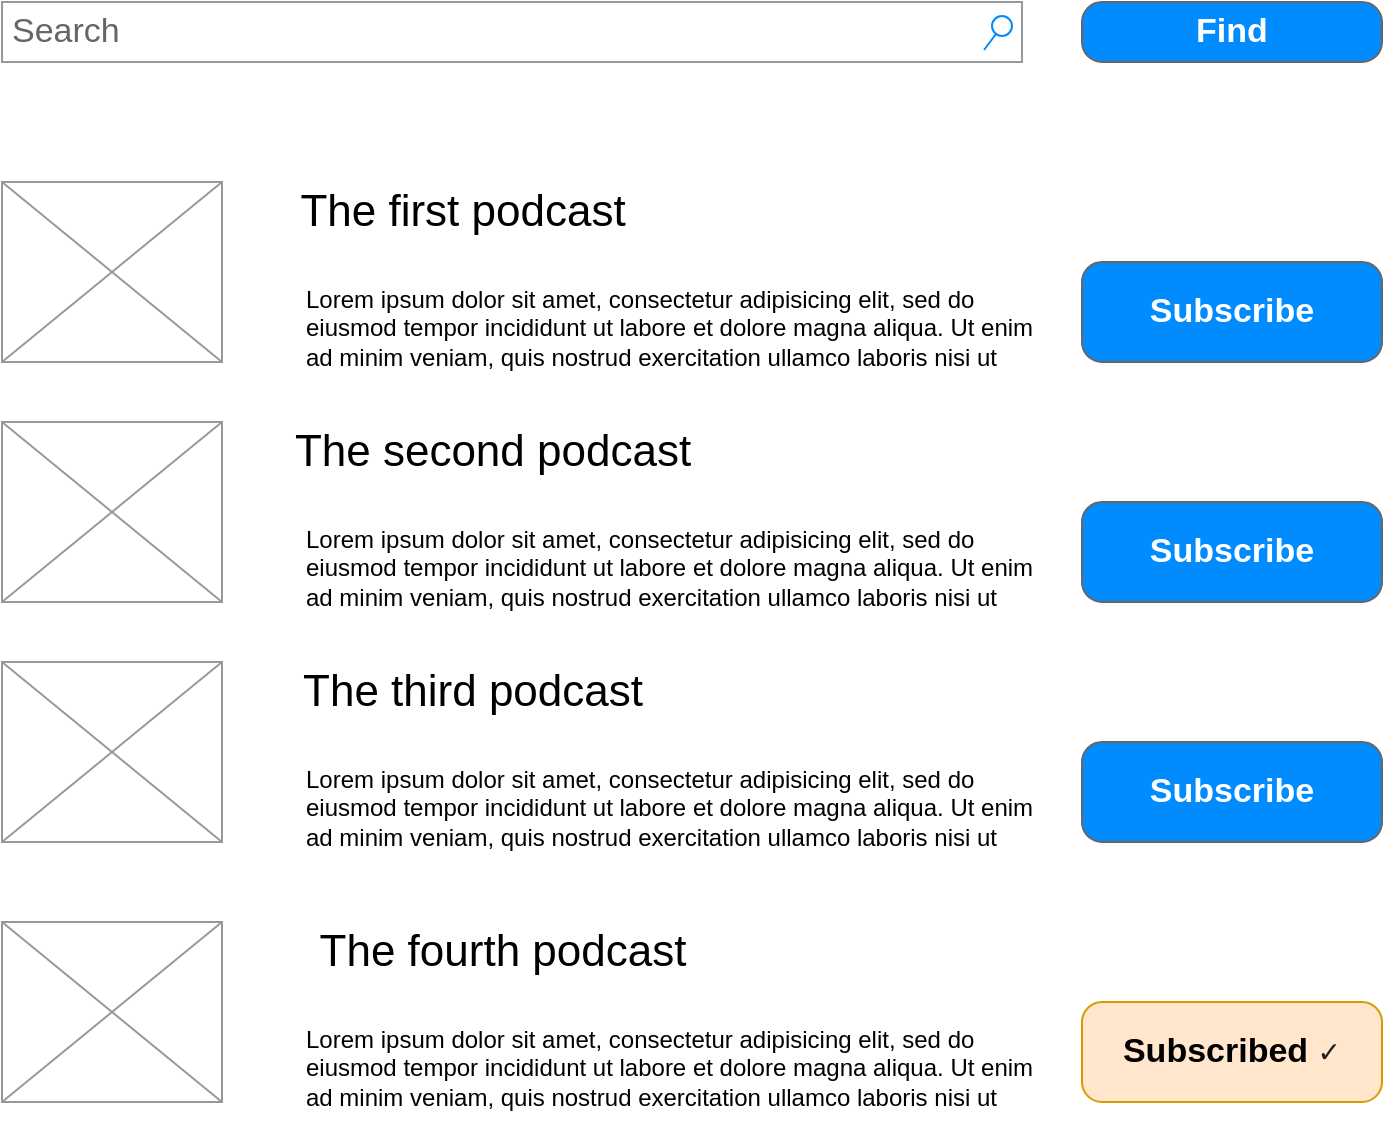 <mxfile version="14.2.4" type="embed">
    <diagram id="j_PBQsE2i4ZW_I3VKdaS" name="Page-1">
        <mxGraphModel dx="1188" dy="705" grid="1" gridSize="10" guides="1" tooltips="1" connect="1" arrows="1" fold="1" page="1" pageScale="1" pageWidth="850" pageHeight="1100" math="0" shadow="0">
            <root>
                <mxCell id="0"/>
                <mxCell id="1" parent="0"/>
                <mxCell id="vkr0AGoaXKC_Y7aUOkju-1" value="Search" style="strokeWidth=1;shadow=0;dashed=0;align=center;html=1;shape=mxgraph.mockup.forms.searchBox;strokeColor=#999999;mainText=;strokeColor2=#008cff;fontColor=#666666;fontSize=17;align=left;spacingLeft=3;" parent="1" vertex="1">
                    <mxGeometry x="70" y="130" width="510" height="30" as="geometry"/>
                </mxCell>
                <mxCell id="vkr0AGoaXKC_Y7aUOkju-2" value="Find" style="strokeWidth=1;shadow=0;dashed=0;align=center;html=1;shape=mxgraph.mockup.buttons.button;strokeColor=#666666;fontColor=#ffffff;mainText=;buttonStyle=round;fontSize=17;fontStyle=1;fillColor=#008cff;whiteSpace=wrap;" parent="1" vertex="1">
                    <mxGeometry x="610" y="130" width="150" height="30" as="geometry"/>
                </mxCell>
                <mxCell id="vkr0AGoaXKC_Y7aUOkju-3" value="" style="verticalLabelPosition=bottom;shadow=0;dashed=0;align=center;html=1;verticalAlign=top;strokeWidth=1;shape=mxgraph.mockup.graphics.simpleIcon;strokeColor=#999999;" parent="1" vertex="1">
                    <mxGeometry x="70" y="220" width="110" height="90" as="geometry"/>
                </mxCell>
                <mxCell id="vkr0AGoaXKC_Y7aUOkju-4" value="The first podcast" style="text;html=1;align=center;verticalAlign=middle;resizable=0;points=[];autosize=1;fontSize=22;" parent="1" vertex="1">
                    <mxGeometry x="210" y="220" width="180" height="30" as="geometry"/>
                </mxCell>
                <mxCell id="vkr0AGoaXKC_Y7aUOkju-6" value="Subscribe" style="strokeWidth=1;shadow=0;dashed=0;align=center;html=1;shape=mxgraph.mockup.buttons.button;strokeColor=#666666;fontColor=#ffffff;mainText=;buttonStyle=round;fontSize=17;fontStyle=1;fillColor=#008cff;whiteSpace=wrap;" parent="1" vertex="1">
                    <mxGeometry x="610" y="260" width="150" height="50" as="geometry"/>
                </mxCell>
                <mxCell id="vkr0AGoaXKC_Y7aUOkju-7" value="Lorem ipsum dolor sit amet, consectetur adipisicing elit, sed do eiusmod tempor incididunt ut labore et dolore magna aliqua. Ut enim ad minim veniam, quis nostrud exercitation ullamco laboris nisi ut&amp;nbsp;" style="text;spacingTop=-5;whiteSpace=wrap;html=1;align=left;fontSize=12;fontFamily=Helvetica;fillColor=none;strokeColor=none;" parent="1" vertex="1">
                    <mxGeometry x="220" y="270" width="380" height="50" as="geometry"/>
                </mxCell>
                <mxCell id="vkr0AGoaXKC_Y7aUOkju-8" value="" style="verticalLabelPosition=bottom;shadow=0;dashed=0;align=center;html=1;verticalAlign=top;strokeWidth=1;shape=mxgraph.mockup.graphics.simpleIcon;strokeColor=#999999;" parent="1" vertex="1">
                    <mxGeometry x="70" y="340" width="110" height="90" as="geometry"/>
                </mxCell>
                <mxCell id="vkr0AGoaXKC_Y7aUOkju-9" value="The second podcast" style="text;html=1;align=center;verticalAlign=middle;resizable=0;points=[];autosize=1;fontSize=22;" parent="1" vertex="1">
                    <mxGeometry x="210" y="340" width="210" height="30" as="geometry"/>
                </mxCell>
                <mxCell id="vkr0AGoaXKC_Y7aUOkju-10" value="Subscribe" style="strokeWidth=1;shadow=0;dashed=0;align=center;html=1;shape=mxgraph.mockup.buttons.button;strokeColor=#666666;fontColor=#ffffff;mainText=;buttonStyle=round;fontSize=17;fontStyle=1;fillColor=#008cff;whiteSpace=wrap;" parent="1" vertex="1">
                    <mxGeometry x="610" y="380" width="150" height="50" as="geometry"/>
                </mxCell>
                <mxCell id="vkr0AGoaXKC_Y7aUOkju-11" value="Lorem ipsum dolor sit amet, consectetur adipisicing elit, sed do eiusmod tempor incididunt ut labore et dolore magna aliqua. Ut enim ad minim veniam, quis nostrud exercitation ullamco laboris nisi ut&amp;nbsp;" style="text;spacingTop=-5;whiteSpace=wrap;html=1;align=left;fontSize=12;fontFamily=Helvetica;fillColor=none;strokeColor=none;" parent="1" vertex="1">
                    <mxGeometry x="220" y="390" width="380" height="50" as="geometry"/>
                </mxCell>
                <mxCell id="vkr0AGoaXKC_Y7aUOkju-12" value="" style="verticalLabelPosition=bottom;shadow=0;dashed=0;align=center;html=1;verticalAlign=top;strokeWidth=1;shape=mxgraph.mockup.graphics.simpleIcon;strokeColor=#999999;" parent="1" vertex="1">
                    <mxGeometry x="70" y="460" width="110" height="90" as="geometry"/>
                </mxCell>
                <mxCell id="vkr0AGoaXKC_Y7aUOkju-13" value="The third podcast" style="text;html=1;align=center;verticalAlign=middle;resizable=0;points=[];autosize=1;fontSize=22;" parent="1" vertex="1">
                    <mxGeometry x="210" y="460" width="190" height="30" as="geometry"/>
                </mxCell>
                <mxCell id="vkr0AGoaXKC_Y7aUOkju-14" value="Subscribe" style="strokeWidth=1;shadow=0;dashed=0;align=center;html=1;shape=mxgraph.mockup.buttons.button;strokeColor=#666666;fontColor=#ffffff;mainText=;buttonStyle=round;fontSize=17;fontStyle=1;fillColor=#008cff;whiteSpace=wrap;" parent="1" vertex="1">
                    <mxGeometry x="610" y="500" width="150" height="50" as="geometry"/>
                </mxCell>
                <mxCell id="vkr0AGoaXKC_Y7aUOkju-15" value="Lorem ipsum dolor sit amet, consectetur adipisicing elit, sed do eiusmod tempor incididunt ut labore et dolore magna aliqua. Ut enim ad minim veniam, quis nostrud exercitation ullamco laboris nisi ut&amp;nbsp;" style="text;spacingTop=-5;whiteSpace=wrap;html=1;align=left;fontSize=12;fontFamily=Helvetica;fillColor=none;strokeColor=none;" parent="1" vertex="1">
                    <mxGeometry x="220" y="510" width="380" height="50" as="geometry"/>
                </mxCell>
                <mxCell id="vkr0AGoaXKC_Y7aUOkju-16" value="" style="verticalLabelPosition=bottom;shadow=0;dashed=0;align=center;html=1;verticalAlign=top;strokeWidth=1;shape=mxgraph.mockup.graphics.simpleIcon;strokeColor=#999999;" parent="1" vertex="1">
                    <mxGeometry x="70" y="590" width="110" height="90" as="geometry"/>
                </mxCell>
                <mxCell id="vkr0AGoaXKC_Y7aUOkju-17" value="The fourth podcast" style="text;html=1;align=center;verticalAlign=middle;resizable=0;points=[];autosize=1;fontSize=22;" parent="1" vertex="1">
                    <mxGeometry x="220" y="590" width="200" height="30" as="geometry"/>
                </mxCell>
                <mxCell id="vkr0AGoaXKC_Y7aUOkju-18" value="Subscribed&amp;nbsp;&lt;span style=&quot;color: rgb(32 , 33 , 34) ; font-family: sans-serif ; font-size: 14px ; font-weight: 400&quot;&gt;✓&lt;/span&gt;" style="strokeWidth=1;shadow=0;dashed=0;align=center;html=1;shape=mxgraph.mockup.buttons.button;strokeColor=#d79b00;mainText=;buttonStyle=round;fontSize=17;fontStyle=1;fillColor=#ffe6cc;whiteSpace=wrap;" parent="1" vertex="1">
                    <mxGeometry x="610" y="630" width="150" height="50" as="geometry"/>
                </mxCell>
                <mxCell id="vkr0AGoaXKC_Y7aUOkju-19" value="Lorem ipsum dolor sit amet, consectetur adipisicing elit, sed do eiusmod tempor incididunt ut labore et dolore magna aliqua. Ut enim ad minim veniam, quis nostrud exercitation ullamco laboris nisi ut&amp;nbsp;" style="text;spacingTop=-5;whiteSpace=wrap;html=1;align=left;fontSize=12;fontFamily=Helvetica;fillColor=none;strokeColor=none;" parent="1" vertex="1">
                    <mxGeometry x="220" y="640" width="380" height="50" as="geometry"/>
                </mxCell>
            </root>
        </mxGraphModel>
    </diagram>
</mxfile>